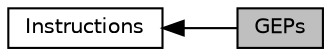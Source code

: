 digraph "GEPs"
{
 // LATEX_PDF_SIZE
  bgcolor="transparent";
  edge [fontname="Helvetica",fontsize="10",labelfontname="Helvetica",labelfontsize="10"];
  node [fontname="Helvetica",fontsize="10",shape="box"];
  rankdir=LR;
  Node2 [label="Instructions",height=0.2,width=0.4,color="black",URL="$group__LLVMCCoreValueInstruction.html",tooltip="Functions in this group relate to the inspection and manipulation of individual instructions."];
  Node1 [label="GEPs",height=0.2,width=0.4,color="black", fillcolor="grey75", style="filled", fontcolor="black",tooltip="Functions in this group only apply to instructions that map to llvm::GetElementPtrInst instances."];
  Node2->Node1 [shape=plaintext, dir="back", style="solid"];
}
